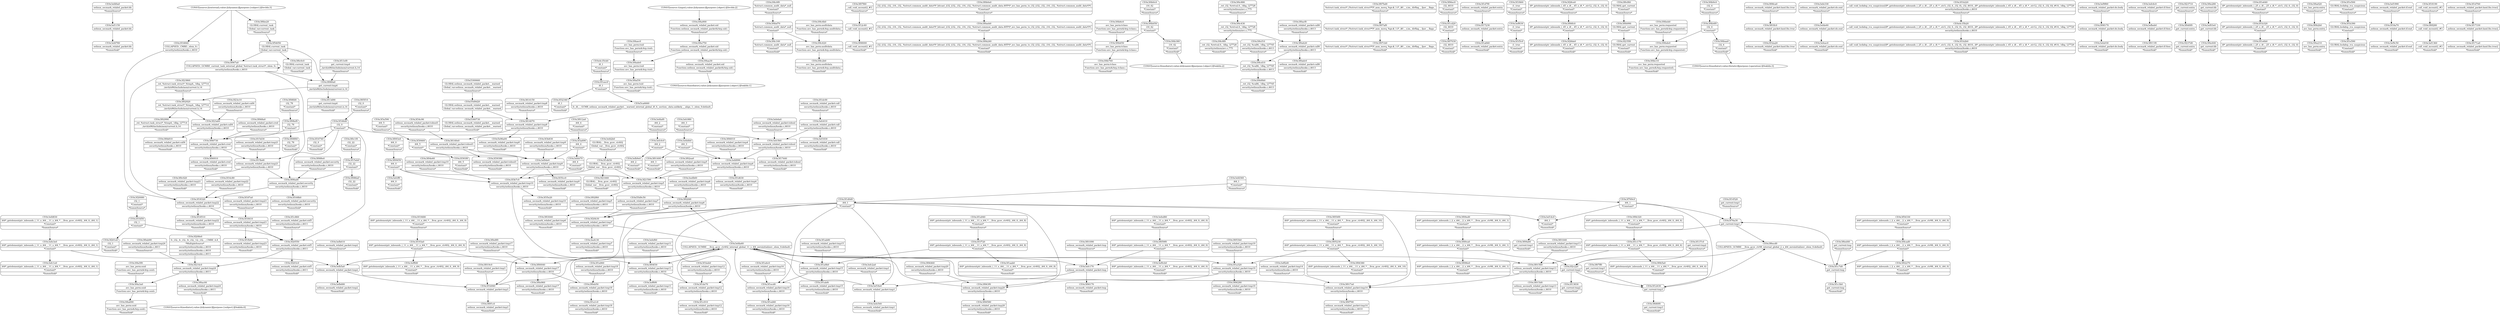 digraph {
	CE0x3efd0a0 [shape=record,shape=Mrecord,label="{CE0x3efd0a0|selinux_secmark_relabel_packet:bb|*SummSource*}"]
	CE0x3f20080 [shape=record,shape=Mrecord,label="{CE0x3f20080|i32_1|*Constant*|*SummSource*}"]
	CE0x3f4aec0 [shape=record,shape=Mrecord,label="{CE0x3f4aec0|avc_has_perm:tsid|Function::avc_has_perm&Arg::tsid::|*SummSource*}"]
	CE0x3f4c0f0 [shape=record,shape=Mrecord,label="{CE0x3f4c0f0|%struct.common_audit_data*_null|*Constant*|*SummSource*}"]
	CE0x3f059f0 [shape=record,shape=Mrecord,label="{CE0x3f059f0|i64*_getelementptr_inbounds_(_11_x_i64_,_11_x_i64_*___llvm_gcov_ctr402,_i64_0,_i64_0)|*Constant*}"]
	CE0x3f20550 [shape=record,shape=Mrecord,label="{CE0x3f20550|selinux_secmark_relabel_packet:sid5|security/selinux/hooks.c,4611}"]
	CE0x3f4a3a0 [shape=record,shape=Mrecord,label="{CE0x3f4a3a0|avc_has_perm:ssid|Function::avc_has_perm&Arg::ssid::}"]
	CE0x3f1a4c0 [shape=record,shape=Mrecord,label="{CE0x3f1a4c0|selinux_secmark_relabel_packet:tmp16|security/selinux/hooks.c,4610|*SummSource*}"]
	CE0x3f6ed40 [shape=record,shape=Mrecord,label="{CE0x3f6ed40|get_current:tmp|*SummSource*}"]
	CE0x3efd990 [shape=record,shape=Mrecord,label="{CE0x3efd990|selinux_secmark_relabel_packet:tmp4|security/selinux/hooks.c,4610}"]
	CE0x3efc1e0 [shape=record,shape=Mrecord,label="{CE0x3efc1e0|i64*_getelementptr_inbounds_(_11_x_i64_,_11_x_i64_*___llvm_gcov_ctr402,_i64_0,_i64_1)|*Constant*|*SummSink*}"]
	CE0x3ef1150 [shape=record,shape=Mrecord,label="{CE0x3ef1150|selinux_secmark_relabel_packet:bb}"]
	CE0x3f0f700 [shape=record,shape=Mrecord,label="{CE0x3f0f700|selinux_secmark_relabel_packet:tmp14|security/selinux/hooks.c,4610|*SummSink*}"]
	CE0x3f32340 [shape=record,shape=Mrecord,label="{CE0x3f32340|i8_1|*Constant*|*SummSink*}"]
	CE0x3f0f1c0 [shape=record,shape=Mrecord,label="{CE0x3f0f1c0|selinux_secmark_relabel_packet:tmp3|*SummSink*}"]
	"CONST[source:0(mediator),value:2(dynamic)][purpose:{object}][SnkIdx:1]"
	CE0x3f07f60 [shape=record,shape=Mrecord,label="{CE0x3f07f60|_call_void_mcount()_#3|*SummSource*}"]
	CE0x3f0b0e0 [shape=record,shape=Mrecord,label="{CE0x3f0b0e0|i32_(i32,_i32,_i16,_i32,_%struct.common_audit_data*)*_bitcast_(i32_(i32,_i32,_i16,_i32,_%struct.common_audit_data.495*)*_avc_has_perm_to_i32_(i32,_i32,_i16,_i32,_%struct.common_audit_data*)*)|*Constant*|*SummSource*}"]
	CE0x3f16840 [shape=record,shape=Mrecord,label="{CE0x3f16840|COLLAPSED:_CMRE:_elem_0::|security/selinux/hooks.c,4610}"]
	CE0x3efe3e0 [shape=record,shape=Mrecord,label="{CE0x3efe3e0|i64*_getelementptr_inbounds_(_11_x_i64_,_11_x_i64_*___llvm_gcov_ctr402,_i64_0,_i64_1)|*Constant*}"]
	CE0x3efdaf0 [shape=record,shape=Mrecord,label="{CE0x3efdaf0|i64_2|*Constant*|*SummSource*}"]
	CE0x3f4b0c0 [shape=record,shape=Mrecord,label="{CE0x3f4b0c0|i16_42|*Constant*|*SummSource*}"]
	CE0x3f4c160 [shape=record,shape=Mrecord,label="{CE0x3f4c160|%struct.common_audit_data*_null|*Constant*|*SummSink*}"]
	CE0x3f4c880 [shape=record,shape=Mrecord,label="{CE0x3f4c880|_ret_i32_%retval.0,_!dbg_!27728|security/selinux/avc.c,775|*SummSource*}"]
	CE0x3f07cb0 [shape=record,shape=Mrecord,label="{CE0x3f07cb0|%struct.task_struct*_(%struct.task_struct**)*_asm_movq_%gs:$_1:P_,$0_,_r,im,_dirflag_,_fpsr_,_flags_|*SummSink*}"]
	CE0x3f06170 [shape=record,shape=Mrecord,label="{CE0x3f06170|selinux_secmark_relabel_packet:tmp|*SummSink*}"]
	CE0x3f05230 [shape=record,shape=Mrecord,label="{CE0x3f05230|i64*_getelementptr_inbounds_(_11_x_i64_,_11_x_i64_*___llvm_gcov_ctr402,_i64_0,_i64_10)|*Constant*}"]
	CE0x3f4b650 [shape=record,shape=Mrecord,label="{CE0x3f4b650|avc_has_perm:tclass|Function::avc_has_perm&Arg::tclass::}"]
	CE0x3f3b830 [shape=record,shape=Mrecord,label="{CE0x3f3b830|selinux_secmark_relabel_packet:tmp9|security/selinux/hooks.c,4610|*SummSource*}"]
	CE0x3f07030 [shape=record,shape=Mrecord,label="{CE0x3f07030|i32_4610|*Constant*|*SummSink*}"]
	CE0x3f1a840 [shape=record,shape=Mrecord,label="{CE0x3f1a840|selinux_secmark_relabel_packet:entry|*SummSink*}"]
	CE0x3f1f5c0 [shape=record,shape=Mrecord,label="{CE0x3f1f5c0|i1_true|*Constant*|*SummSink*}"]
	CE0x3f0c1f0 [shape=record,shape=Mrecord,label="{CE0x3f0c1f0|i32_22|*Constant*|*SummSource*}"]
	CE0x3f18510 [shape=record,shape=Mrecord,label="{CE0x3f18510|selinux_secmark_relabel_packet:tmp22|security/selinux/hooks.c,4610|*SummSink*}"]
	CE0x3f1b940 [shape=record,shape=Mrecord,label="{CE0x3f1b940|selinux_secmark_relabel_packet:tmp3}"]
	CE0x3f06fc0 [shape=record,shape=Mrecord,label="{CE0x3f06fc0|i8*_getelementptr_inbounds_(_45_x_i8_,_45_x_i8_*_.str12,_i32_0,_i32_0)|*Constant*}"]
	CE0x3f0eb50 [shape=record,shape=Mrecord,label="{CE0x3f0eb50|selinux_secmark_relabel_packet:tmp18|security/selinux/hooks.c,4610}"]
	CE0x3f0b990 [shape=record,shape=Mrecord,label="{CE0x3f0b990|GLOBAL:get_current|*Constant*}"]
	CE0x3f4b9c0 [shape=record,shape=Mrecord,label="{CE0x3f4b9c0|i32_4|*Constant*|*SummSource*}"]
	CE0x3f4bc10 [shape=record,shape=Mrecord,label="{CE0x3f4bc10|avc_has_perm:requested|Function::avc_has_perm&Arg::requested::|*SummSink*}"]
	CE0x3f4c430 [shape=record,shape=Mrecord,label="{CE0x3f4c430|_ret_i32_%retval.0,_!dbg_!27728|security/selinux/avc.c,775}"]
	CE0x3f4cd10 [shape=record,shape=Mrecord,label="{CE0x3f4cd10|_ret_i32_%call6,_!dbg_!27745|security/selinux/hooks.c,4613}"]
	CE0x3f14520 [shape=record,shape=Mrecord,label="{CE0x3f14520|get_current:tmp1|*SummSource*}"]
	CE0x3f07af0 [shape=record,shape=Mrecord,label="{CE0x3f07af0|%struct.task_struct*_(%struct.task_struct**)*_asm_movq_%gs:$_1:P_,$0_,_r,im,_dirflag_,_fpsr_,_flags_}"]
	CE0x3f6c0c0 [shape=record,shape=Mrecord,label="{CE0x3f6c0c0|GLOBAL:current_task|Global_var:current_task|*SummSink*}"]
	CE0x3f03fc0 [shape=record,shape=Mrecord,label="{CE0x3f03fc0|selinux_secmark_relabel_packet:land.lhs.true}"]
	CE0x3f4ade0 [shape=record,shape=Mrecord,label="{CE0x3f4ade0|avc_has_perm:tsid|Function::avc_has_perm&Arg::tsid::}"]
	CE0x3f4cf10 [shape=record,shape=Mrecord,label="{CE0x3f4cf10|_ret_i32_%call6,_!dbg_!27745|security/selinux/hooks.c,4613|*SummSource*}"]
	CE0x3efc0c0 [shape=record,shape=Mrecord,label="{CE0x3efc0c0|i64_2|*Constant*}"]
	CE0x3f680f0 [shape=record,shape=Mrecord,label="{CE0x3f680f0|get_current:tmp3|*SummSink*}"]
	CE0x3f04f30 [shape=record,shape=Mrecord,label="{CE0x3f04f30|selinux_secmark_relabel_packet:tmp11|security/selinux/hooks.c,4610}"]
	CE0x3f76a30 [shape=record,shape=Mrecord,label="{CE0x3f76a30|get_current:tmp1}"]
	CE0x3efeac0 [shape=record,shape=Mrecord,label="{CE0x3efeac0|selinux_secmark_relabel_packet:do.end|*SummSink*}"]
	CE0x3f17230 [shape=record,shape=Mrecord,label="{CE0x3f17230|selinux_secmark_relabel_packet:entry}"]
	CE0x4c35b20 [shape=record,shape=Mrecord,label="{CE0x4c35b20|_call_void_lockdep_rcu_suspicious(i8*_getelementptr_inbounds_(_25_x_i8_,_25_x_i8_*_.str3,_i32_0,_i32_0),_i32_4610,_i8*_getelementptr_inbounds_(_45_x_i8_,_45_x_i8_*_.str12,_i32_0,_i32_0))_#10,_!dbg_!27729|security/selinux/hooks.c,4610}"]
	CE0x3f193a0 [shape=record,shape=Mrecord,label="{CE0x3f193a0|i64*_getelementptr_inbounds_(_11_x_i64_,_11_x_i64_*___llvm_gcov_ctr402,_i64_0,_i64_9)|*Constant*}"]
	CE0x3f4b380 [shape=record,shape=Mrecord,label="{CE0x3f4b380|i16_42|*Constant*|*SummSink*}"]
	CE0x3f54330 [shape=record,shape=Mrecord,label="{CE0x3f54330|i64*_getelementptr_inbounds_(_2_x_i64_,_2_x_i64_*___llvm_gcov_ctr98,_i64_0,_i64_0)|*Constant*|*SummSource*}"]
	CE0x3f1b2b0 [shape=record,shape=Mrecord,label="{CE0x3f1b2b0|_call_void_lockdep_rcu_suspicious(i8*_getelementptr_inbounds_(_25_x_i8_,_25_x_i8_*_.str3,_i32_0,_i32_0),_i32_4610,_i8*_getelementptr_inbounds_(_45_x_i8_,_45_x_i8_*_.str12,_i32_0,_i32_0))_#10,_!dbg_!27729|security/selinux/hooks.c,4610|*SummSink*}"]
	CE0x3efb9e0 [shape=record,shape=Mrecord,label="{CE0x3efb9e0|i64_2|*Constant*|*SummSink*}"]
	CE0x3f1de70 [shape=record,shape=Mrecord,label="{CE0x3f1de70|selinux_secmark_relabel_packet:tmp12|security/selinux/hooks.c,4610}"]
	CE0x3ef9f60 [shape=record,shape=Mrecord,label="{CE0x3ef9f60|selinux_secmark_relabel_packet:do.body|*SummSource*}"]
	CE0x3f02920 [shape=record,shape=Mrecord,label="{CE0x3f02920|_ret_%struct.task_struct*_%tmp4,_!dbg_!27714|./arch/x86/include/asm/current.h,14}"]
	CE0x5e96a00 [shape=record,shape=Mrecord,label="{CE0x5e96a00|selinux_secmark_relabel_packet:tmp8|security/selinux/hooks.c,4610|*SummSink*}"]
	CE0x3f08fd0 [shape=record,shape=Mrecord,label="{CE0x3f08fd0|i32_78|*Constant*|*SummSource*}"]
	CE0x4c35cb0 [shape=record,shape=Mrecord,label="{CE0x4c35cb0|i8_1|*Constant*|*SummSource*}"]
	CE0x3efb610 [shape=record,shape=Mrecord,label="{CE0x3efb610|selinux_secmark_relabel_packet:tmp2|*SummSource*}"]
	CE0x3efda40 [shape=record,shape=Mrecord,label="{CE0x3efda40|COLLAPSED:_GCMRE___llvm_gcov_ctr402_internal_global_11_x_i64_zeroinitializer:_elem_0:default:}"]
	CE0x3efeb70 [shape=record,shape=Mrecord,label="{CE0x3efeb70|i64_4|*Constant*|*SummSink*}"]
	CE0x3f13cf0 [shape=record,shape=Mrecord,label="{CE0x3f13cf0|get_current:tmp4|./arch/x86/include/asm/current.h,14|*SummSource*}"]
	CE0x3f08170 [shape=record,shape=Mrecord,label="{CE0x3f08170|selinux_secmark_relabel_packet:do.body}"]
	CE0x3f0e8f0 [shape=record,shape=Mrecord,label="{CE0x3f0e8f0|selinux_secmark_relabel_packet:tmp17|security/selinux/hooks.c,4610|*SummSource*}"]
	CE0x3f053b0 [shape=record,shape=Mrecord,label="{CE0x3f053b0|selinux_secmark_relabel_packet:tmp19|security/selinux/hooks.c,4610|*SummSource*}"]
	CE0x3f168b0 [shape=record,shape=Mrecord,label="{CE0x3f168b0|selinux_secmark_relabel_packet:security|security/selinux/hooks.c,4610|*SummSink*}"]
	CE0x3f15d30 [shape=record,shape=Mrecord,label="{CE0x3f15d30|selinux_secmark_relabel_packet:tmp21|security/selinux/hooks.c,4610|*SummSource*}"]
	CE0x3f054f0 [shape=record,shape=Mrecord,label="{CE0x3f054f0|i64*_getelementptr_inbounds_(_11_x_i64_,_11_x_i64_*___llvm_gcov_ctr402,_i64_0,_i64_10)|*Constant*|*SummSource*}"]
	CE0x3f0cf60 [shape=record,shape=Mrecord,label="{CE0x3f0cf60|GLOBAL:get_current|*Constant*|*SummSource*}"]
	CE0x3efc6c0 [shape=record,shape=Mrecord,label="{CE0x3efc6c0|selinux_secmark_relabel_packet:if.then|*SummSource*}"]
	CE0x3f00040 [shape=record,shape=Mrecord,label="{CE0x3f00040|selinux_secmark_relabel_packet:tmp17|security/selinux/hooks.c,4610}"]
	CE0x3efc980 [shape=record,shape=Mrecord,label="{CE0x3efc980|i64_3|*Constant*|*SummSource*}"]
	CE0x3efbeb0 [shape=record,shape=Mrecord,label="{CE0x3efbeb0|selinux_secmark_relabel_packet:if.then}"]
	CE0x3f4b050 [shape=record,shape=Mrecord,label="{CE0x3f4b050|i16_42|*Constant*}"]
	CE0x3f0d0f0 [shape=record,shape=Mrecord,label="{CE0x3f0d0f0|get_current:entry}"]
	CE0x3efe330 [shape=record,shape=Mrecord,label="{CE0x3efe330|selinux_secmark_relabel_packet:do.end|*SummSource*}"]
	CE0x3f137c0 [shape=record,shape=Mrecord,label="{CE0x3f137c0|get_current:tmp2|*SummSource*}"]
	CE0x3f34c90 [shape=record,shape=Mrecord,label="{CE0x3f34c90|selinux_secmark_relabel_packet:tobool1|security/selinux/hooks.c,4610|*SummSource*}"]
	CE0x3f1f460 [shape=record,shape=Mrecord,label="{CE0x3f1f460|i1_true|*Constant*|*SummSource*}"]
	CE0x3f02fd0 [shape=record,shape=Mrecord,label="{CE0x3f02fd0|selinux_secmark_relabel_packet:tmp6|security/selinux/hooks.c,4610}"]
	CE0x3f0acf0 [shape=record,shape=Mrecord,label="{CE0x3f0acf0|selinux_secmark_relabel_packet:call6|security/selinux/hooks.c,4613|*SummSource*}"]
	CE0x3efffd0 [shape=record,shape=Mrecord,label="{CE0x3efffd0|i64*_getelementptr_inbounds_(_11_x_i64_,_11_x_i64_*___llvm_gcov_ctr402,_i64_0,_i64_9)|*Constant*|*SummSink*}"]
	CE0x3f1eec0 [shape=record,shape=Mrecord,label="{CE0x3f1eec0|i8_1|*Constant*}"]
	CE0x3f201e0 [shape=record,shape=Mrecord,label="{CE0x3f201e0|i32_1|*Constant*|*SummSink*}"]
	CE0x3f4beb0 [shape=record,shape=Mrecord,label="{CE0x3f4beb0|avc_has_perm:requested|Function::avc_has_perm&Arg::requested::|*SummSource*}"]
	CE0x3f39460 [shape=record,shape=Mrecord,label="{CE0x3f39460|i64_5|*Constant*}"]
	CE0x3efd2b0 [shape=record,shape=Mrecord,label="{CE0x3efd2b0|GLOBAL:__llvm_gcov_ctr402|Global_var:__llvm_gcov_ctr402|*SummSource*}"]
	CE0x3f35e20 [shape=record,shape=Mrecord,label="{CE0x3f35e20|selinux_secmark_relabel_packet:tmp10|security/selinux/hooks.c,4610|*SummSink*}"]
	CE0x3f015d0 [shape=record,shape=Mrecord,label="{CE0x3f015d0|selinux_secmark_relabel_packet:tmp13|security/selinux/hooks.c,4610|*SummSink*}"]
	CE0x3f49ca0 [shape=record,shape=Mrecord,label="{CE0x3f49ca0|i64*_getelementptr_inbounds_(_2_x_i64_,_2_x_i64_*___llvm_gcov_ctr98,_i64_0,_i64_1)|*Constant*}"]
	CE0x3efe540 [shape=record,shape=Mrecord,label="{CE0x3efe540|selinux_secmark_relabel_packet:tmp1|*SummSink*}"]
	CE0x3f06ec0 [shape=record,shape=Mrecord,label="{CE0x3f06ec0|i32_4610|*Constant*|*SummSource*}"]
	CE0x3f166d0 [shape=record,shape=Mrecord,label="{CE0x3f166d0|i32_0|*Constant*}"]
	CE0x3f1a1c0 [shape=record,shape=Mrecord,label="{CE0x3f1a1c0|selinux_secmark_relabel_packet:tmp18|security/selinux/hooks.c,4610|*SummSink*}"]
	CE0x3ef03e0 [shape=record,shape=Mrecord,label="{CE0x3ef03e0|get_current:bb}"]
	CE0x3f4a900 [shape=record,shape=Mrecord,label="{CE0x3f4a900|selinux_secmark_relabel_packet:sid|Function::selinux_secmark_relabel_packet&Arg::sid::|*SummSource*}"]
	CE0x3f01640 [shape=record,shape=Mrecord,label="{CE0x3f01640|selinux_secmark_relabel_packet:tmp13|security/selinux/hooks.c,4610|*SummSource*}"]
	CE0x3f39380 [shape=record,shape=Mrecord,label="{CE0x3f39380|selinux_secmark_relabel_packet:tobool1|security/selinux/hooks.c,4610|*SummSink*}"]
	CE0x3eff2d0 [shape=record,shape=Mrecord,label="{CE0x3eff2d0|selinux_secmark_relabel_packet:tmp14|security/selinux/hooks.c,4610|*SummSource*}"]
	CE0x3f1a060 [shape=record,shape=Mrecord,label="{CE0x3f1a060|selinux_secmark_relabel_packet:tmp18|security/selinux/hooks.c,4610|*SummSource*}"]
	CE0x3f0b810 [shape=record,shape=Mrecord,label="{CE0x3f0b810|selinux_secmark_relabel_packet:call4|security/selinux/hooks.c,4610|*SummSink*}"]
	CE0x3f28de0 [shape=record,shape=Mrecord,label="{CE0x3f28de0|i8*_getelementptr_inbounds_(_45_x_i8_,_45_x_i8_*_.str12,_i32_0,_i32_0)|*Constant*|*SummSink*}"]
	CE0x3f019c0 [shape=record,shape=Mrecord,label="{CE0x3f019c0|selinux_secmark_relabel_packet:tmp3|*SummSource*}"]
	CE0x3f1d630 [shape=record,shape=Mrecord,label="{CE0x3f1d630|selinux_secmark_relabel_packet:tmp4|security/selinux/hooks.c,4610|*SummSink*}"]
	CE0x3f1e640 [shape=record,shape=Mrecord,label="{CE0x3f1e640|i8*_getelementptr_inbounds_(_25_x_i8_,_25_x_i8_*_.str3,_i32_0,_i32_0)|*Constant*|*SummSource*}"]
	CE0x3f4c8f0 [shape=record,shape=Mrecord,label="{CE0x3f4c8f0|_ret_i32_%retval.0,_!dbg_!27728|security/selinux/avc.c,775|*SummSink*}"]
	CE0x3f2c220 [shape=record,shape=Mrecord,label="{CE0x3f2c220|get_current:tmp2}"]
	CE0x3f1c010 [shape=record,shape=Mrecord,label="{CE0x3f1c010|selinux_secmark_relabel_packet:tmp12|security/selinux/hooks.c,4610|*SummSink*}"]
	CE0x3f4a210 [shape=record,shape=Mrecord,label="{CE0x3f4a210|avc_has_perm:entry|*SummSink*}"]
	"CONST[source:2(external),value:2(dynamic)][purpose:{subject}][SrcIdx:3]"
	CE0x38140e0 [shape=record,shape=Mrecord,label="{CE0x38140e0|selinux_secmark_relabel_packet:tobool1|security/selinux/hooks.c,4610}"]
	CE0x3f1a940 [shape=record,shape=Mrecord,label="{CE0x3f1a940|i64*_getelementptr_inbounds_(_11_x_i64_,_11_x_i64_*___llvm_gcov_ctr402,_i64_0,_i64_8)|*Constant*|*SummSource*}"]
	CE0x3f1cd20 [shape=record,shape=Mrecord,label="{CE0x3f1cd20|i32_4610|*Constant*}"]
	CE0x3f1a320 [shape=record,shape=Mrecord,label="{CE0x3f1a320|selinux_secmark_relabel_packet:tmp19|security/selinux/hooks.c,4610}"]
	CE0x3f06910 [shape=record,shape=Mrecord,label="{CE0x3f06910|selinux_secmark_relabel_packet:cred|security/selinux/hooks.c,4610|*SummSink*}"]
	CE0x3f01090 [shape=record,shape=Mrecord,label="{CE0x3f01090|selinux_secmark_relabel_packet:tmp|*SummSource*}"]
	CE0x3f1e590 [shape=record,shape=Mrecord,label="{CE0x3f1e590|GLOBAL:lockdep_rcu_suspicious|*Constant*|*SummSink*}"]
	CE0x3f18410 [shape=record,shape=Mrecord,label="{CE0x3f18410|selinux_secmark_relabel_packet:tmp23|security/selinux/hooks.c,4610}"]
	CE0x3f4bd70 [shape=record,shape=Mrecord,label="{CE0x3f4bd70|%struct.common_audit_data*_null|*Constant*}"]
	CE0x3f13830 [shape=record,shape=Mrecord,label="{CE0x3f13830|get_current:tmp2|*SummSink*}"]
	CE0x3f04e60 [shape=record,shape=Mrecord,label="{CE0x3f04e60|selinux_secmark_relabel_packet:tmp10|security/selinux/hooks.c,4610|*SummSource*}"]
	CE0x3f0b240 [shape=record,shape=Mrecord,label="{CE0x3f0b240|i32_(i32,_i32,_i16,_i32,_%struct.common_audit_data*)*_bitcast_(i32_(i32,_i32,_i16,_i32,_%struct.common_audit_data.495*)*_avc_has_perm_to_i32_(i32,_i32,_i16,_i32,_%struct.common_audit_data*)*)|*Constant*|*SummSink*}"]
	CE0x3f18a70 [shape=record,shape=Mrecord,label="{CE0x3f18a70|selinux_secmark_relabel_packet:if.end}"]
	CE0x3eefc30 [shape=record,shape=Mrecord,label="{CE0x3eefc30|selinux_secmark_relabel_packet:tmp7|security/selinux/hooks.c,4610|*SummSink*}"]
	CE0x3f1b220 [shape=record,shape=Mrecord,label="{CE0x3f1b220|_call_void_lockdep_rcu_suspicious(i8*_getelementptr_inbounds_(_25_x_i8_,_25_x_i8_*_.str3,_i32_0,_i32_0),_i32_4610,_i8*_getelementptr_inbounds_(_45_x_i8_,_45_x_i8_*_.str12,_i32_0,_i32_0))_#10,_!dbg_!27729|security/selinux/hooks.c,4610|*SummSource*}"]
	CE0x3f23e10 [shape=record,shape=Mrecord,label="{CE0x3f23e10|selinux_secmark_relabel_packet:call4|security/selinux/hooks.c,4610|*SummSource*}"]
	CE0x3efa030 [shape=record,shape=Mrecord,label="{CE0x3efa030|selinux_secmark_relabel_packet:do.body|*SummSink*}"]
	CE0x3f0b2b0 [shape=record,shape=Mrecord,label="{CE0x3f0b2b0|avc_has_perm:entry}"]
	CE0x3f12430 [shape=record,shape=Mrecord,label="{CE0x3f12430|get_current:tmp3}"]
	CE0x3f4cad0 [shape=record,shape=Mrecord,label="{CE0x3f4cad0|i64*_getelementptr_inbounds_(_2_x_i64_,_2_x_i64_*___llvm_gcov_ctr98,_i64_0,_i64_0)|*Constant*}"]
	CE0x3f13d90 [shape=record,shape=Mrecord,label="{CE0x3f13d90|get_current:tmp4|./arch/x86/include/asm/current.h,14|*SummSink*}"]
	CE0x3ef1830 [shape=record,shape=Mrecord,label="{CE0x3ef1830|selinux_secmark_relabel_packet:call|security/selinux/hooks.c,4610|*SummSink*}"]
	CE0x3f03040 [shape=record,shape=Mrecord,label="{CE0x3f03040|selinux_secmark_relabel_packet:tmp6|security/selinux/hooks.c,4610|*SummSink*}"]
	CE0x3f0f280 [shape=record,shape=Mrecord,label="{CE0x3f0f280|_call_void_mcount()_#3}"]
	CE0x3f02ea0 [shape=record,shape=Mrecord,label="{CE0x3f02ea0|selinux_secmark_relabel_packet:tmp5|security/selinux/hooks.c,4610|*SummSource*}"]
	CE0x3f4a750 [shape=record,shape=Mrecord,label="{CE0x3f4a750|selinux_secmark_relabel_packet:sid|Function::selinux_secmark_relabel_packet&Arg::sid::}"]
	CE0x3f23860 [shape=record,shape=Mrecord,label="{CE0x3f23860|_ret_%struct.task_struct*_%tmp4,_!dbg_!27714|./arch/x86/include/asm/current.h,14|*SummSource*}"]
	CE0x5ca6660 [shape=record,shape=Mrecord,label="{CE0x5ca6660|0:_i8,_:_GCMR_selinux_secmark_relabel_packet.__warned_internal_global_i8_0,_section_.data.unlikely_,_align_1:_elem_0:default:}"]
	CE0x3f35cc0 [shape=record,shape=Mrecord,label="{CE0x3f35cc0|selinux_secmark_relabel_packet:tmp9|security/selinux/hooks.c,4610|*SummSink*}"]
	CE0x3f0e960 [shape=record,shape=Mrecord,label="{CE0x3f0e960|selinux_secmark_relabel_packet:tmp17|security/selinux/hooks.c,4610|*SummSink*}"]
	CE0x3f4c620 [shape=record,shape=Mrecord,label="{CE0x3f4c620|avc_has_perm:auditdata|Function::avc_has_perm&Arg::auditdata::}"]
	CE0x3f06380 [shape=record,shape=Mrecord,label="{CE0x3f06380|i64*_getelementptr_inbounds_(_11_x_i64_,_11_x_i64_*___llvm_gcov_ctr402,_i64_0,_i64_10)|*Constant*|*SummSink*}"]
	CE0x3f1aab0 [shape=record,shape=Mrecord,label="{CE0x3f1aab0|i64*_getelementptr_inbounds_(_11_x_i64_,_11_x_i64_*___llvm_gcov_ctr402,_i64_0,_i64_8)|*Constant*|*SummSink*}"]
	CE0x3f09ed0 [shape=record,shape=Mrecord,label="{CE0x3f09ed0|i64*_getelementptr_inbounds_(_2_x_i64_,_2_x_i64_*___llvm_gcov_ctr98,_i64_0,_i64_1)|*Constant*|*SummSource*}"]
	CE0x3f02f60 [shape=record,shape=Mrecord,label="{CE0x3f02f60|selinux_secmark_relabel_packet:tmp5|security/selinux/hooks.c,4610|*SummSink*}"]
	CE0x3f4b6c0 [shape=record,shape=Mrecord,label="{CE0x3f4b6c0|avc_has_perm:tclass|Function::avc_has_perm&Arg::tclass::|*SummSource*}"]
	CE0x3f4bde0 [shape=record,shape=Mrecord,label="{CE0x3f4bde0|avc_has_perm:requested|Function::avc_has_perm&Arg::requested::}"]
	CE0x3f06730 [shape=record,shape=Mrecord,label="{CE0x3f06730|selinux_secmark_relabel_packet:cred|security/selinux/hooks.c,4610}"]
	CE0x3f0ab90 [shape=record,shape=Mrecord,label="{CE0x3f0ab90|selinux_secmark_relabel_packet:tmp24|security/selinux/hooks.c,4611|*SummSource*}"]
	CE0x3f1ab80 [shape=record,shape=Mrecord,label="{CE0x3f1ab80|selinux_secmark_relabel_packet:tmp15|security/selinux/hooks.c,4610|*SummSource*}"]
	CE0x3f1a9b0 [shape=record,shape=Mrecord,label="{CE0x3f1a9b0|selinux_secmark_relabel_packet:tmp15|security/selinux/hooks.c,4610}"]
	CE0x3f1fb90 [shape=record,shape=Mrecord,label="{CE0x3f1fb90|selinux_secmark_relabel_packet:tmp23|security/selinux/hooks.c,4610|*SummSink*}"]
	CE0x3f12c40 [shape=record,shape=Mrecord,label="{CE0x3f12c40|_call_void_mcount()_#3}"]
	CE0x5300730 [shape=record,shape=Mrecord,label="{CE0x5300730|GLOBAL:selinux_secmark_relabel_packet.__warned|Global_var:selinux_secmark_relabel_packet.__warned|*SummSink*}"]
	CE0x3f0adc0 [shape=record,shape=Mrecord,label="{CE0x3f0adc0|selinux_secmark_relabel_packet:call6|security/selinux/hooks.c,4613|*SummSink*}"]
	CE0x3f4b760 [shape=record,shape=Mrecord,label="{CE0x3f4b760|avc_has_perm:tclass|Function::avc_has_perm&Arg::tclass::|*SummSink*}"]
	CE0x3ef1360 [shape=record,shape=Mrecord,label="{CE0x3ef1360|_call_void_mcount()_#3|*SummSink*}"]
	CE0x3f4e440 [shape=record,shape=Mrecord,label="{CE0x3f4e440|get_current:bb|*SummSink*}"]
	CE0x3f1ed40 [shape=record,shape=Mrecord,label="{CE0x3f1ed40|selinux_secmark_relabel_packet:tmp16|security/selinux/hooks.c,4610|*SummSink*}"]
	CE0x3f08000 [shape=record,shape=Mrecord,label="{CE0x3f08000|_call_void_mcount()_#3|*SummSink*}"]
	CE0x3f6ecd0 [shape=record,shape=Mrecord,label="{CE0x3f6ecd0|COLLAPSED:_GCMRE___llvm_gcov_ctr98_internal_global_2_x_i64_zeroinitializer:_elem_0:default:}"]
	CE0x3f09a60 [shape=record,shape=Mrecord,label="{CE0x3f09a60|get_current:tmp1|*SummSink*}"]
	CE0x3efddb0 [shape=record,shape=Mrecord,label="{CE0x3efddb0|i64_3|*Constant*}"]
	CE0x3f203c0 [shape=record,shape=Mrecord,label="{CE0x3f203c0|selinux_secmark_relabel_packet:sid5|security/selinux/hooks.c,4611|*SummSink*}"]
	CE0x3f012a0 [shape=record,shape=Mrecord,label="{CE0x3f012a0|i64_4|*Constant*|*SummSource*}"]
	CE0x3f4b4f0 [shape=record,shape=Mrecord,label="{CE0x3f4b4f0|i32_4|*Constant*}"]
	CE0x3efd780 [shape=record,shape=Mrecord,label="{CE0x3efd780|selinux_secmark_relabel_packet:bb|*SummSink*}"]
	CE0x3f67ff0 [shape=record,shape=Mrecord,label="{CE0x3f67ff0|get_current:tmp3|*SummSource*}"]
	CE0x3814150 [shape=record,shape=Mrecord,label="{CE0x3814150|selinux_secmark_relabel_packet:tmp8|security/selinux/hooks.c,4610|*SummSource*}"]
	CE0x3f1f720 [shape=record,shape=Mrecord,label="{CE0x3f1f720|i64*_getelementptr_inbounds_(_11_x_i64_,_11_x_i64_*___llvm_gcov_ctr402,_i64_0,_i64_8)|*Constant*}"]
	CE0x55d9c50 [shape=record,shape=Mrecord,label="{CE0x55d9c50|selinux_secmark_relabel_packet:tmp7|security/selinux/hooks.c,4610|*SummSource*}"]
	CE0x3f086a0 [shape=record,shape=Mrecord,label="{CE0x3f086a0|i32_22|*Constant*|*SummSink*}"]
	CE0x3f067a0 [shape=record,shape=Mrecord,label="{CE0x3f067a0|COLLAPSED:_GCMRE_current_task_external_global_%struct.task_struct*:_elem_0::|security/selinux/hooks.c,4610}"]
	CE0x3eefb60 [shape=record,shape=Mrecord,label="{CE0x3eefb60|selinux_secmark_relabel_packet:tmp6|security/selinux/hooks.c,4610|*SummSource*}"]
	CE0x3f1ecd0 [shape=record,shape=Mrecord,label="{CE0x3f1ecd0|selinux_secmark_relabel_packet:tmp16|security/selinux/hooks.c,4610}"]
	CE0x3efcff0 [shape=record,shape=Mrecord,label="{CE0x3efcff0|i64_0|*Constant*|*SummSink*}"]
	CE0x3f4d0b0 [shape=record,shape=Mrecord,label="{CE0x3f4d0b0|_ret_i32_%call6,_!dbg_!27745|security/selinux/hooks.c,4613|*SummSink*}"]
	"CONST[source:0(mediator),value:0(static)][purpose:{operation}][SnkIdx:3]"
	CE0x3ef18e0 [shape=record,shape=Mrecord,label="{CE0x3ef18e0|selinux_secmark_relabel_packet:tmp1}"]
	CE0x3f06010 [shape=record,shape=Mrecord,label="{CE0x3f06010|selinux_secmark_relabel_packet:tmp4|security/selinux/hooks.c,4610|*SummSource*}"]
	CE0x3f1b390 [shape=record,shape=Mrecord,label="{CE0x3f1b390|GLOBAL:lockdep_rcu_suspicious|*Constant*}"]
	CE0x3efde60 [shape=record,shape=Mrecord,label="{CE0x3efde60|selinux_secmark_relabel_packet:do.end}"]
	CE0x3f235f0 [shape=record,shape=Mrecord,label="{CE0x3f235f0|GLOBAL:get_current|*Constant*|*SummSink*}"]
	CE0x3f08ef0 [shape=record,shape=Mrecord,label="{CE0x3f08ef0|i32_78|*Constant*}"]
	CE0x3f28ce0 [shape=record,shape=Mrecord,label="{CE0x3f28ce0|i8*_getelementptr_inbounds_(_45_x_i8_,_45_x_i8_*_.str12,_i32_0,_i32_0)|*Constant*|*SummSource*}"]
	CE0x3f0ab20 [shape=record,shape=Mrecord,label="{CE0x3f0ab20|selinux_secmark_relabel_packet:call6|security/selinux/hooks.c,4613}"]
	CE0x3f3a590 [shape=record,shape=Mrecord,label="{CE0x3f3a590|i64_5|*Constant*|*SummSource*}"]
	CE0x3f1db50 [shape=record,shape=Mrecord,label="{CE0x3f1db50|GLOBAL:__llvm_gcov_ctr402|Global_var:__llvm_gcov_ctr402}"]
	CE0x3f1fd50 [shape=record,shape=Mrecord,label="{CE0x3f1fd50|i32_1|*Constant*}"]
	CE0x3f07bd0 [shape=record,shape=Mrecord,label="{CE0x3f07bd0|%struct.task_struct*_(%struct.task_struct**)*_asm_movq_%gs:$_1:P_,$0_,_r,im,_dirflag_,_fpsr_,_flags_|*SummSource*}"]
	CE0x3f068a0 [shape=record,shape=Mrecord,label="{CE0x3f068a0|selinux_secmark_relabel_packet:cred|security/selinux/hooks.c,4610|*SummSource*}"]
	CE0x5300660 [shape=record,shape=Mrecord,label="{CE0x5300660|GLOBAL:selinux_secmark_relabel_packet.__warned|Global_var:selinux_secmark_relabel_packet.__warned|*SummSource*}"]
	CE0x3f4aa30 [shape=record,shape=Mrecord,label="{CE0x3f4aa30|selinux_secmark_relabel_packet:sid|Function::selinux_secmark_relabel_packet&Arg::sid::|*SummSink*}"]
	CE0x3f1abf0 [shape=record,shape=Mrecord,label="{CE0x3f1abf0|selinux_secmark_relabel_packet:tmp15|security/selinux/hooks.c,4610|*SummSink*}"]
	CE0x3f088e0 [shape=record,shape=Mrecord,label="{CE0x3f088e0|selinux_secmark_relabel_packet:security|security/selinux/hooks.c,4610|*SummSource*}"]
	"CONST[source:0(mediator),value:2(dynamic)][purpose:{object}][SnkIdx:2]"
	CE0x3f06280 [shape=record,shape=Mrecord,label="{CE0x3f06280|selinux_secmark_relabel_packet:tmp19|security/selinux/hooks.c,4610|*SummSink*}"]
	CE0x3f06580 [shape=record,shape=Mrecord,label="{CE0x3f06580|selinux_secmark_relabel_packet:tmp20|security/selinux/hooks.c,4610|*SummSink*}"]
	CE0x3f1d760 [shape=record,shape=Mrecord,label="{CE0x3f1d760|selinux_secmark_relabel_packet:land.lhs.true2|*SummSource*}"]
	CE0x3f214c0 [shape=record,shape=Mrecord,label="{CE0x3f214c0|selinux_secmark_relabel_packet:tmp24|security/selinux/hooks.c,4611}"]
	CE0x3f1d7f0 [shape=record,shape=Mrecord,label="{CE0x3f1d7f0|selinux_secmark_relabel_packet:entry|*SummSource*}"]
	CE0x3f4baa0 [shape=record,shape=Mrecord,label="{CE0x3f4baa0|i32_4|*Constant*|*SummSink*}"]
	CE0x3eff430 [shape=record,shape=Mrecord,label="{CE0x3eff430|i1_true|*Constant*}"]
	CE0x3ef9c50 [shape=record,shape=Mrecord,label="{CE0x3ef9c50|selinux_secmark_relabel_packet:if.end|*SummSink*}"]
	CE0x3f080a0 [shape=record,shape=Mrecord,label="{CE0x3f080a0|get_current:tmp4|./arch/x86/include/asm/current.h,14}"]
	CE0x3f21660 [shape=record,shape=Mrecord,label="{CE0x3f21660|GLOBAL:__llvm_gcov_ctr402|Global_var:__llvm_gcov_ctr402|*SummSink*}"]
	CE0x3f1c7d0 [shape=record,shape=Mrecord,label="{CE0x3f1c7d0|get_current:tmp}"]
	CE0x3efc170 [shape=record,shape=Mrecord,label="{CE0x3efc170|selinux_secmark_relabel_packet:tmp}"]
	CE0x3f06460 [shape=record,shape=Mrecord,label="{CE0x3f06460|selinux_secmark_relabel_packet:tmp20|security/selinux/hooks.c,4610|*SummSource*}"]
	CE0x3efed80 [shape=record,shape=Mrecord,label="{CE0x3efed80|i64*_getelementptr_inbounds_(_11_x_i64_,_11_x_i64_*___llvm_gcov_ctr402,_i64_0,_i64_0)|*Constant*|*SummSource*}"]
	CE0x3f23710 [shape=record,shape=Mrecord,label="{CE0x3f23710|get_current:entry|*SummSource*}"]
	CE0x3f096e0 [shape=record,shape=Mrecord,label="{CE0x3f096e0|i64*_getelementptr_inbounds_(_2_x_i64_,_2_x_i64_*___llvm_gcov_ctr98,_i64_0,_i64_1)|*Constant*|*SummSink*}"]
	CE0x3f17330 [shape=record,shape=Mrecord,label="{CE0x3f17330|selinux_secmark_relabel_packet:land.lhs.true2}"]
	CE0x3f08ad0 [shape=record,shape=Mrecord,label="{CE0x3f08ad0|selinux_secmark_relabel_packet:security|security/selinux/hooks.c,4610}"]
	CE0x3f18320 [shape=record,shape=Mrecord,label="{CE0x3f18320|selinux_secmark_relabel_packet:tmp22|security/selinux/hooks.c,4610}"]
	CE0x3ef1990 [shape=record,shape=Mrecord,label="{CE0x3ef1990|selinux_secmark_relabel_packet:if.end|*SummSource*}"]
	CE0x3f18190 [shape=record,shape=Mrecord,label="{CE0x3f18190|_call_void_mcount()_#3|*SummSource*}"]
	CE0x3f05f10 [shape=record,shape=Mrecord,label="{CE0x3f05f10|i32_0|*Constant*|*SummSource*}"]
	CE0x3efb5a0 [shape=record,shape=Mrecord,label="{CE0x3efb5a0|selinux_secmark_relabel_packet:tmp2}"]
	CE0x3f16740 [shape=record,shape=Mrecord,label="{CE0x3f16740|i32_0|*Constant*|*SummSink*}"]
	CE0x3f1c170 [shape=record,shape=Mrecord,label="{CE0x3f1c170|i64*_getelementptr_inbounds_(_11_x_i64_,_11_x_i64_*___llvm_gcov_ctr402,_i64_0,_i64_6)|*Constant*}"]
	CE0x3ef14c0 [shape=record,shape=Mrecord,label="{CE0x3ef14c0|i64_1|*Constant*|*SummSink*}"]
	CE0x3f0b5a0 [shape=record,shape=Mrecord,label="{CE0x3f0b5a0|i64*_getelementptr_inbounds_(_11_x_i64_,_11_x_i64_*___llvm_gcov_ctr402,_i64_0,_i64_6)|*Constant*|*SummSink*}"]
	CE0x3f23a60 [shape=record,shape=Mrecord,label="{CE0x3f23a60|selinux_secmark_relabel_packet:call4|security/selinux/hooks.c,4610}"]
	CE0x3f01400 [shape=record,shape=Mrecord,label="{CE0x3f01400|i64_3|*Constant*|*SummSink*}"]
	CE0x3f093e0 [shape=record,shape=Mrecord,label="{CE0x3f093e0|i64_0|*Constant*|*SummSource*}"]
	CE0x3f208e0 [shape=record,shape=Mrecord,label="{CE0x3f208e0|0:_i32,_4:_i32,_8:_i32,_12:_i32,_:_CMRE_4,8_|*MultipleSource*|security/selinux/hooks.c,4610|security/selinux/hooks.c,4610|security/selinux/hooks.c,4611}"]
	CE0x3f17440 [shape=record,shape=Mrecord,label="{CE0x3f17440|selinux_secmark_relabel_packet:tobool|security/selinux/hooks.c,4610|*SummSink*}"]
	CE0x3ef0cb0 [shape=record,shape=Mrecord,label="{CE0x3ef0cb0|i64*_getelementptr_inbounds_(_11_x_i64_,_11_x_i64_*___llvm_gcov_ctr402,_i64_0,_i64_0)|*Constant*|*SummSink*}"]
	CE0x3f4c6b0 [shape=record,shape=Mrecord,label="{CE0x3f4c6b0|avc_has_perm:auditdata|Function::avc_has_perm&Arg::auditdata::|*SummSource*}"]
	CE0x3f02270 [shape=record,shape=Mrecord,label="{CE0x3f02270|i64*_getelementptr_inbounds_(_2_x_i64_,_2_x_i64_*___llvm_gcov_ctr98,_i64_0,_i64_0)|*Constant*|*SummSink*}"]
	CE0x3efc560 [shape=record,shape=Mrecord,label="{CE0x3efc560|selinux_secmark_relabel_packet:tobool|security/selinux/hooks.c,4610}"]
	CE0x3efc2a0 [shape=record,shape=Mrecord,label="{CE0x3efc2a0|selinux_secmark_relabel_packet:tmp1|*SummSource*}"]
	CE0x3f3b7c0 [shape=record,shape=Mrecord,label="{CE0x3f3b7c0|selinux_secmark_relabel_packet:tmp10|security/selinux/hooks.c,4610}"]
	CE0x3f09450 [shape=record,shape=Mrecord,label="{CE0x3f09450|i64_0|*Constant*}"]
	CE0x3f15eb0 [shape=record,shape=Mrecord,label="{CE0x3f15eb0|i32_22|*Constant*}"]
	CE0x3f6be20 [shape=record,shape=Mrecord,label="{CE0x3f6be20|GLOBAL:current_task|Global_var:current_task|*SummSource*}"]
	CE0x3eff0f0 [shape=record,shape=Mrecord,label="{CE0x3eff0f0|selinux_secmark_relabel_packet:tmp11|security/selinux/hooks.c,4610|*SummSink*}"]
	CE0x3f0c020 [shape=record,shape=Mrecord,label="{CE0x3f0c020|selinux_secmark_relabel_packet:tmp21|security/selinux/hooks.c,4610|*SummSink*}"]
	CE0x3f4c2b0 [shape=record,shape=Mrecord,label="{CE0x3f4c2b0|avc_has_perm:auditdata|Function::avc_has_perm&Arg::auditdata::|*SummSink*}"]
	CE0x3f08ca0 [shape=record,shape=Mrecord,label="{CE0x3f08ca0|selinux_secmark_relabel_packet:land.lhs.true|*SummSource*}"]
	CE0x3f171a0 [shape=record,shape=Mrecord,label="{CE0x3f171a0|selinux_secmark_relabel_packet:land.lhs.true2|*SummSink*}"]
	CE0x3f3a690 [shape=record,shape=Mrecord,label="{CE0x3f3a690|i64_4|*Constant*}"]
	CE0x3f0b320 [shape=record,shape=Mrecord,label="{CE0x3f0b320|i64*_getelementptr_inbounds_(_11_x_i64_,_11_x_i64_*___llvm_gcov_ctr402,_i64_0,_i64_6)|*Constant*|*SummSource*}"]
	CE0x3f1beb0 [shape=record,shape=Mrecord,label="{CE0x3f1beb0|selinux_secmark_relabel_packet:tmp12|security/selinux/hooks.c,4610|*SummSource*}"]
	CE0x3f02990 [shape=record,shape=Mrecord,label="{CE0x3f02990|_ret_%struct.task_struct*_%tmp4,_!dbg_!27714|./arch/x86/include/asm/current.h,14|*SummSink*}"]
	CE0x3f08f60 [shape=record,shape=Mrecord,label="{CE0x3f08f60|i32_78|*Constant*|*SummSink*}"]
	CE0x3f769c0 [shape=record,shape=Mrecord,label="{CE0x3f769c0|i64_1|*Constant*}"]
	CE0x3f187a0 [shape=record,shape=Mrecord,label="{CE0x3f187a0|selinux_secmark_relabel_packet:tmp23|security/selinux/hooks.c,4610|*SummSource*}"]
	CE0x3f017a0 [shape=record,shape=Mrecord,label="{CE0x3f017a0|selinux_secmark_relabel_packet:tmp14|security/selinux/hooks.c,4610}"]
	CE0x3f1dc00 [shape=record,shape=Mrecord,label="{CE0x3f1dc00|selinux_secmark_relabel_packet:call|security/selinux/hooks.c,4610|*SummSource*}"]
	CE0x3f19480 [shape=record,shape=Mrecord,label="{CE0x3f19480|i64*_getelementptr_inbounds_(_11_x_i64_,_11_x_i64_*___llvm_gcov_ctr402,_i64_0,_i64_9)|*Constant*|*SummSource*}"]
	CE0x3f237d0 [shape=record,shape=Mrecord,label="{CE0x3f237d0|get_current:entry|*SummSink*}"]
	CE0x3f01560 [shape=record,shape=Mrecord,label="{CE0x3f01560|selinux_secmark_relabel_packet:tmp13|security/selinux/hooks.c,4610}"]
	CE0x3efd360 [shape=record,shape=Mrecord,label="{CE0x3efd360|i64_1|*Constant*|*SummSource*}"]
	CE0x3f4e280 [shape=record,shape=Mrecord,label="{CE0x3f4e280|get_current:bb|*SummSource*}"]
	CE0x3814070 [shape=record,shape=Mrecord,label="{CE0x3814070|selinux_secmark_relabel_packet:tmp8|security/selinux/hooks.c,4610}"]
	"CONST[source:1(input),value:2(dynamic)][purpose:{object}][SrcIdx:2]"
	CE0x3f15bd0 [shape=record,shape=Mrecord,label="{CE0x3f15bd0|selinux_secmark_relabel_packet:tmp21|security/selinux/hooks.c,4610}"]
	CE0x3f54050 [shape=record,shape=Mrecord,label="{CE0x3f54050|GLOBAL:current_task|Global_var:current_task}"]
	CE0x3efc610 [shape=record,shape=Mrecord,label="{CE0x3efc610|selinux_secmark_relabel_packet:call|security/selinux/hooks.c,4610}"]
	CE0x3f1c860 [shape=record,shape=Mrecord,label="{CE0x3f1c860|selinux_secmark_relabel_packet:sid5|security/selinux/hooks.c,4611|*SummSource*}"]
	"CONST[source:0(mediator),value:2(dynamic)][purpose:{subject}][SnkIdx:0]"
	CE0x3f063f0 [shape=record,shape=Mrecord,label="{CE0x3f063f0|selinux_secmark_relabel_packet:tmp20|security/selinux/hooks.c,4610}"]
	CE0x3f21590 [shape=record,shape=Mrecord,label="{CE0x3f21590|selinux_secmark_relabel_packet:tmp5|security/selinux/hooks.c,4610}"]
	CE0x3f1e6b0 [shape=record,shape=Mrecord,label="{CE0x3f1e6b0|i8*_getelementptr_inbounds_(_25_x_i8_,_25_x_i8_*_.str3,_i32_0,_i32_0)|*Constant*|*SummSink*}"]
	CE0x3ef0de0 [shape=record,shape=Mrecord,label="{CE0x3ef0de0|selinux_secmark_relabel_packet:tmp9|security/selinux/hooks.c,4610}"]
	CE0x3f20b30 [shape=record,shape=Mrecord,label="{CE0x3f20b30|selinux_secmark_relabel_packet:tmp7|security/selinux/hooks.c,4610}"]
	CE0x3efef60 [shape=record,shape=Mrecord,label="{CE0x3efef60|selinux_secmark_relabel_packet:tmp11|security/selinux/hooks.c,4610|*SummSource*}"]
	CE0x3f4a5f0 [shape=record,shape=Mrecord,label="{CE0x3f4a5f0|avc_has_perm:ssid|Function::avc_has_perm&Arg::ssid::|*SummSource*}"]
	CE0x3f1d0d0 [shape=record,shape=Mrecord,label="{CE0x3f1d0d0|i64_1|*Constant*}"]
	CE0x3f011f0 [shape=record,shape=Mrecord,label="{CE0x3f011f0|selinux_secmark_relabel_packet:if.then|*SummSink*}"]
	CE0x55d9d20 [shape=record,shape=Mrecord,label="{CE0x55d9d20|GLOBAL:selinux_secmark_relabel_packet.__warned|Global_var:selinux_secmark_relabel_packet.__warned}"]
	CE0x3f1c3b0 [shape=record,shape=Mrecord,label="{CE0x3f1c3b0|get_current:tmp|*SummSink*}"]
	CE0x3f32a20 [shape=record,shape=Mrecord,label="{CE0x3f32a20|selinux_secmark_relabel_packet:land.lhs.true|*SummSink*}"]
	CE0x3f0aeb0 [shape=record,shape=Mrecord,label="{CE0x3f0aeb0|i32_(i32,_i32,_i16,_i32,_%struct.common_audit_data*)*_bitcast_(i32_(i32,_i32,_i16,_i32,_%struct.common_audit_data.495*)*_avc_has_perm_to_i32_(i32,_i32,_i16,_i32,_%struct.common_audit_data*)*)|*Constant*}"]
	CE0x3f16c80 [shape=record,shape=Mrecord,label="{CE0x3f16c80|selinux_secmark_relabel_packet:tmp22|security/selinux/hooks.c,4610|*SummSource*}"]
	CE0x3f4a690 [shape=record,shape=Mrecord,label="{CE0x3f4a690|avc_has_perm:ssid|Function::avc_has_perm&Arg::ssid::|*SummSink*}"]
	CE0x3f393f0 [shape=record,shape=Mrecord,label="{CE0x3f393f0|i64_5|*Constant*|*SummSink*}"]
	CE0x3f1b320 [shape=record,shape=Mrecord,label="{CE0x3f1b320|i8*_getelementptr_inbounds_(_25_x_i8_,_25_x_i8_*_.str3,_i32_0,_i32_0)|*Constant*}"]
	CE0x3efd830 [shape=record,shape=Mrecord,label="{CE0x3efd830|i64*_getelementptr_inbounds_(_11_x_i64_,_11_x_i64_*___llvm_gcov_ctr402,_i64_0,_i64_1)|*Constant*|*SummSource*}"]
	CE0x3f0ac00 [shape=record,shape=Mrecord,label="{CE0x3f0ac00|selinux_secmark_relabel_packet:tmp24|security/selinux/hooks.c,4611|*SummSink*}"]
	CE0x3f1e500 [shape=record,shape=Mrecord,label="{CE0x3f1e500|GLOBAL:lockdep_rcu_suspicious|*Constant*|*SummSource*}"]
	CE0x3f4a020 [shape=record,shape=Mrecord,label="{CE0x3f4a020|avc_has_perm:entry|*SummSource*}"]
	CE0x3f4af30 [shape=record,shape=Mrecord,label="{CE0x3f4af30|avc_has_perm:tsid|Function::avc_has_perm&Arg::tsid::|*SummSink*}"]
	CE0x3efe6a0 [shape=record,shape=Mrecord,label="{CE0x3efe6a0|selinux_secmark_relabel_packet:tobool|security/selinux/hooks.c,4610|*SummSource*}"]
	CE0x3efb680 [shape=record,shape=Mrecord,label="{CE0x3efb680|selinux_secmark_relabel_packet:tmp2|*SummSink*}"]
	CE0x3f080a0 -> CE0x3f13d90
	CE0x3f067a0 -> CE0x3f15bd0
	CE0x3f0aeb0 -> CE0x3f0b240
	CE0x3efc6c0 -> CE0x3efbeb0
	CE0x3f0b2b0 -> CE0x3f4a210
	CE0x3ef1150 -> CE0x3efd780
	CE0x3f4b650 -> CE0x3f4b760
	CE0x3efe330 -> CE0x3efde60
	CE0x3f1cd20 -> CE0x3f07030
	CE0x3f19480 -> CE0x3f193a0
	CE0x3f16840 -> CE0x3f18320
	CE0x3f4ade0 -> CE0x3f4af30
	CE0x3f01090 -> CE0x3efc170
	CE0x3f4cad0 -> CE0x3f1c7d0
	CE0x3f12430 -> CE0x3f6ecd0
	CE0x3f4b050 -> CE0x3f4b650
	CE0x3efc170 -> CE0x3ef18e0
	CE0x3f166d0 -> CE0x3f20550
	CE0x3f4bd70 -> CE0x3f4c160
	CE0x3f4baa0 -> "CONST[source:0(mediator),value:0(static)][purpose:{operation}][SnkIdx:3]"
	CE0x3f3a590 -> CE0x3f39460
	CE0x3f01640 -> CE0x3f01560
	CE0x3f2c220 -> CE0x3f13830
	CE0x3f0b0e0 -> CE0x3f0aeb0
	CE0x3f1dc00 -> CE0x3efc610
	CE0x5ca6660 -> CE0x3814070
	CE0x3f4a5f0 -> CE0x3f4a3a0
	CE0x3f20b30 -> CE0x3efda40
	CE0x4c35cb0 -> CE0x3f1eec0
	CE0x3efe3e0 -> CE0x3efb5a0
	CE0x38140e0 -> CE0x3ef0de0
	CE0x3f4c430 -> CE0x3f0ab20
	CE0x3efd990 -> CE0x3f21590
	CE0x3efda40 -> CE0x3f00040
	CE0x3ef0de0 -> CE0x3f35cc0
	CE0x3f1c7d0 -> CE0x3f76a30
	CE0x3f07f60 -> CE0x3f12c40
	CE0x3f08170 -> CE0x3efa030
	CE0x3f769c0 -> CE0x3ef14c0
	CE0x3f0f280 -> CE0x3ef1360
	CE0x3f6ecd0 -> CE0x3f2c220
	CE0x3f02920 -> CE0x3f02990
	CE0x3efc560 -> CE0x3efd990
	CE0x3f0b990 -> CE0x3f235f0
	CE0x3f1c860 -> CE0x3f20550
	CE0x3f3a690 -> CE0x3efeb70
	CE0x3f059f0 -> CE0x3efc170
	CE0x3efc170 -> CE0x3f06170
	CE0x3f3b7c0 -> CE0x3f35e20
	CE0x3efd360 -> CE0x3f769c0
	CE0x3f067a0 -> CE0x3f080a0
	CE0x3f3b830 -> CE0x3ef0de0
	CE0x3f06010 -> CE0x3efd990
	CE0x3f1d0d0 -> CE0x3f1de70
	CE0x3f21590 -> CE0x3f02f60
	CE0x3efd2b0 -> CE0x3f1db50
	CE0x3efb610 -> CE0x3efb5a0
	CE0x3f1a940 -> CE0x3f1f720
	CE0x3f4bde0 -> CE0x3f4bc10
	CE0x3f01560 -> CE0x3f017a0
	CE0x3f1de70 -> CE0x3f1c010
	CE0x3f02fd0 -> CE0x3f20b30
	CE0x3f23710 -> CE0x3f0d0f0
	CE0x3f166d0 -> CE0x3f08ad0
	CE0x3f13cf0 -> CE0x3f080a0
	CE0x3f187a0 -> CE0x3f18410
	CE0x3f0ab90 -> CE0x3f214c0
	CE0x3f1f720 -> CE0x3f1aab0
	CE0x3f12430 -> CE0x3f680f0
	CE0x3f02ea0 -> CE0x3f21590
	CE0x3efc0c0 -> CE0x3efd990
	CE0x3f0c1f0 -> CE0x3f15eb0
	CE0x3f18190 -> CE0x3f0f280
	CE0x3f1fd50 -> CE0x3f20550
	CE0x3eff2d0 -> CE0x3f017a0
	CE0x3f1d0d0 -> CE0x3ef14c0
	"CONST[source:2(external),value:2(dynamic)][purpose:{subject}][SrcIdx:3]" -> CE0x3f067a0
	CE0x3f17330 -> CE0x3f171a0
	CE0x3efdaf0 -> CE0x3efc0c0
	CE0x3ef1990 -> CE0x3f18a70
	CE0x3f06ec0 -> CE0x3f1cd20
	CE0x3f088e0 -> CE0x3f08ad0
	CE0x3f208e0 -> CE0x3f214c0
	CE0x3f4cf10 -> CE0x3f4cd10
	CE0x3f20550 -> CE0x3f203c0
	CE0x3f4beb0 -> CE0x3f4bde0
	CE0x3f1a4c0 -> CE0x3f1ecd0
	CE0x3f193a0 -> CE0x3f00040
	CE0x3f059f0 -> CE0x3ef0cb0
	CE0x3f02920 -> CE0x3f23a60
	CE0x3efda40 -> CE0x3f01560
	CE0x3f09450 -> CE0x3efcff0
	CE0x3f063f0 -> CE0x3efda40
	CE0x3f08ef0 -> CE0x3f06730
	CE0x3f34c90 -> CE0x38140e0
	CE0x3f15eb0 -> CE0x3f08ad0
	CE0x3f1de70 -> CE0x3efda40
	CE0x3f04f30 -> CE0x3eff0f0
	CE0x3f1eec0 -> CE0x3f32340
	CE0x3f15bd0 -> CE0x3f08ad0
	CE0x3eefb60 -> CE0x3f02fd0
	CE0x55d9d20 -> CE0x5300730
	CE0x3f4b0c0 -> CE0x3f4b050
	"CONST[source:1(input),value:2(dynamic)][purpose:{object}][SrcIdx:2]" -> CE0x3f4a900
	CE0x3f3a690 -> CE0x3ef0de0
	CE0x3f214c0 -> CE0x3f0ac00
	CE0x55d9d20 -> CE0x3814070
	CE0x3f017a0 -> CE0x3efda40
	CE0x3f2c220 -> CE0x3f12430
	CE0x3f16c80 -> CE0x3f18320
	CE0x3efd0a0 -> CE0x3ef1150
	CE0x3efed80 -> CE0x3f059f0
	CE0x3efde60 -> CE0x3efeac0
	CE0x3f166d0 -> CE0x3efc560
	CE0x3f1ab80 -> CE0x3f1a9b0
	CE0x3f20b30 -> CE0x3eefc30
	CE0x3f15bd0 -> CE0x3f0c020
	CE0x3814070 -> CE0x5e96a00
	CE0x3f4c880 -> CE0x3f4c430
	CE0x3f4aa30 -> "CONST[source:0(mediator),value:2(dynamic)][purpose:{object}][SnkIdx:1]"
	CE0x3f1d0d0 -> CE0x3ef18e0
	CE0x3f4a750 -> CE0x3f4aa30
	CE0x3f4cd10 -> CE0x3f4d0b0
	CE0x3f063f0 -> CE0x3f06580
	CE0x3f1db50 -> CE0x3f21590
	CE0x3f1e500 -> CE0x3f1b390
	CE0x3f4aec0 -> CE0x3f4ade0
	CE0x3f080a0 -> CE0x3f02920
	"CONST[source:2(external),value:2(dynamic)][purpose:{subject}][SrcIdx:3]" -> CE0x3f6be20
	CE0x3f769c0 -> CE0x3f12430
	CE0x3efd830 -> CE0x3efe3e0
	CE0x3eff430 -> CE0x3f1f5c0
	CE0x3f18320 -> CE0x3f18410
	CE0x3f1c170 -> CE0x3f0b5a0
	CE0x3f06730 -> CE0x3f15bd0
	CE0x3efda40 -> CE0x3efb5a0
	CE0x3f1e640 -> CE0x3f1b320
	CE0x3f1a9b0 -> CE0x3f1ecd0
	CE0x3f07bd0 -> CE0x3f07af0
	CE0x3f4cad0 -> CE0x3f02270
	CE0x38140e0 -> CE0x3f39380
	CE0x3f1d0d0 -> CE0x3f063f0
	CE0x3efb5a0 -> CE0x3efb680
	CE0x3f49ca0 -> CE0x3f2c220
	CE0x3f6ecd0 -> CE0x3f1c7d0
	CE0x3efda40 -> CE0x3f02fd0
	CE0x3efbeb0 -> CE0x3f011f0
	CE0x3f54050 -> CE0x3f6c0c0
	CE0x3efc0c0 -> CE0x3efb9e0
	CE0x3efda40 -> CE0x3f04f30
	CE0x3f0e8f0 -> CE0x3f00040
	CE0x3f23860 -> CE0x3f02920
	CE0x3f4e280 -> CE0x3ef03e0
	CE0x3f166d0 -> CE0x3f16740
	CE0x3f4b4f0 -> CE0x3f4bde0
	CE0x3f1a9b0 -> CE0x3f1abf0
	CE0x3f1d7f0 -> CE0x3f17230
	CE0x3f1ecd0 -> CE0x3f1ed40
	CE0x3ef0de0 -> CE0x3f3b7c0
	CE0x3efc2a0 -> CE0x3ef18e0
	CE0x3efddb0 -> CE0x3f01400
	CE0x3f23a60 -> CE0x3f0b810
	CE0x3f4c0f0 -> CE0x3f4bd70
	CE0x3f017a0 -> CE0x3f0f700
	CE0x3f1b220 -> CE0x4c35b20
	CE0x3f0cf60 -> CE0x3f0b990
	CE0x3efe6a0 -> CE0x3efc560
	CE0x4c35b20 -> CE0x3f1b2b0
	CE0x3f04e60 -> CE0x3f3b7c0
	CE0x3f08ef0 -> CE0x3f08f60
	CE0x3f23a60 -> CE0x3f06730
	CE0x3f20080 -> CE0x3f1fd50
	CE0x3f76a30 -> CE0x3f09a60
	CE0x3efda40 -> CE0x3efc170
	CE0x3f1db50 -> CE0x3f3b7c0
	CE0x3f06460 -> CE0x3f063f0
	CE0x3f769c0 -> CE0x3f76a30
	CE0x3f49ca0 -> CE0x3f096e0
	CE0x3f54050 -> CE0x3f067a0
	CE0x3f4b4f0 -> CE0x3f4baa0
	CE0x3efb5a0 -> CE0x3f1b940
	CE0x3f1b390 -> CE0x3f1e590
	CE0x3f05230 -> CE0x3f1a320
	CE0x3f0d0f0 -> CE0x3f237d0
	CE0x3efd360 -> CE0x3f1d0d0
	CE0x3f166d0 -> CE0x3f06730
	CE0x3f39460 -> CE0x3ef0de0
	CE0x3f019c0 -> CE0x3f1b940
	CE0x3f3b7c0 -> CE0x3f04f30
	CE0x3f1fd50 -> CE0x3f201e0
	CE0x3f4c430 -> CE0x3f4c8f0
	CE0x3efd990 -> CE0x3f1d630
	CE0x3f23e10 -> CE0x3f23a60
	CE0x3f1d0d0 -> CE0x3f0eb50
	CE0x3f214c0 -> CE0x3f4a3a0
	"CONST[source:2(external),value:2(dynamic)][purpose:{subject}][SrcIdx:3]" -> CE0x3f16840
	CE0x3f20550 -> CE0x3f214c0
	CE0x3f08ca0 -> CE0x3f03fc0
	CE0x3f18a70 -> CE0x3ef9c50
	CE0x3f1b320 -> CE0x3f1e6b0
	CE0x3f4b6c0 -> CE0x3f4b650
	CE0x3f67ff0 -> CE0x3f12430
	CE0x3f04f30 -> CE0x3f1de70
	CE0x3f09450 -> CE0x3f21590
	CE0x3814150 -> CE0x3814070
	CE0x3f4a750 -> CE0x3f4ade0
	CE0x3f1d0d0 -> CE0x3f20b30
	CE0x3f08ad0 -> CE0x3f168b0
	CE0x3f1a320 -> CE0x3f063f0
	CE0x3f1f460 -> CE0x3eff430
	CE0x3f4b380 -> "CONST[source:0(mediator),value:2(dynamic)][purpose:{object}][SnkIdx:2]"
	CE0x3f0eb50 -> CE0x3f1a1c0
	CE0x3f0eb50 -> CE0x3efda40
	CE0x3f4b050 -> CE0x3f4b380
	CE0x3f4a020 -> CE0x3f0b2b0
	CE0x3f4b9c0 -> CE0x3f4b4f0
	CE0x3f14520 -> CE0x3f76a30
	CE0x3f09450 -> CE0x3f3b7c0
	CE0x3f1c7d0 -> CE0x3f1c3b0
	CE0x3814070 -> CE0x38140e0
	CE0x3f0ab20 -> CE0x3f4cd10
	CE0x3f4c6b0 -> CE0x3f4c620
	CE0x3f068a0 -> CE0x3f06730
	CE0x5300660 -> CE0x55d9d20
	CE0x3f54330 -> CE0x3f4cad0
	CE0x3f07af0 -> CE0x3f07cb0
	CE0x3efc610 -> CE0x3ef1830
	CE0x3f1db50 -> CE0x3f21660
	CE0x3f02fd0 -> CE0x3f03040
	CE0x3f08fd0 -> CE0x3f08ef0
	CE0x3f067a0 -> CE0x3f067a0
	CE0x3f00040 -> CE0x3f0e960
	CE0x3f0acf0 -> CE0x3f0ab20
	CE0x3f4a3a0 -> CE0x3f4a690
	CE0x3f18410 -> CE0x3f20550
	CE0x3f54050 -> CE0x3f080a0
	CE0x3f01560 -> CE0x3f015d0
	CE0x3f1ecd0 -> CE0x3efda40
	CE0x3f1d0d0 -> CE0x3f1ecd0
	CE0x3ef9f60 -> CE0x3f08170
	CE0x3efda40 -> CE0x3f1a9b0
	CE0x3efc560 -> CE0x3f17440
	CE0x3f05230 -> CE0x3f06380
	CE0x3f6be20 -> CE0x3f54050
	CE0x3f1d0d0 -> CE0x3f017a0
	CE0x3f18410 -> CE0x3f1fb90
	CE0x3f12c40 -> CE0x3f08000
	CE0x3f28ce0 -> CE0x3f06fc0
	CE0x3f06fc0 -> CE0x3f28de0
	CE0x3f09ed0 -> CE0x3f49ca0
	CE0x3f1d760 -> CE0x3f17330
	CE0x3f4a900 -> CE0x3f4a750
	CE0x3f17230 -> CE0x3f1a840
	CE0x3f21590 -> CE0x3f02fd0
	CE0x3f1d0d0 -> CE0x3f1b940
	CE0x3f0ab20 -> CE0x3f0adc0
	CE0x3efddb0 -> CE0x3efd990
	CE0x3efda40 -> CE0x3f1a320
	CE0x55d9c50 -> CE0x3f20b30
	CE0x3f76a30 -> CE0x3f6ecd0
	CE0x3f1c170 -> CE0x3f01560
	CE0x3f1eec0 -> CE0x5ca6660
	CE0x3f0ac00 -> "CONST[source:0(mediator),value:2(dynamic)][purpose:{subject}][SnkIdx:0]"
	CE0x3f193a0 -> CE0x3efffd0
	CE0x3efc980 -> CE0x3efddb0
	CE0x3f093e0 -> CE0x3f09450
	CE0x3f1beb0 -> CE0x3f1de70
	CE0x3f15d30 -> CE0x3f15bd0
	CE0x3f15eb0 -> CE0x3f086a0
	CE0x3f00040 -> CE0x3f0eb50
	CE0x3f137c0 -> CE0x3f2c220
	CE0x3f1b940 -> CE0x3f0f1c0
	CE0x3f1f720 -> CE0x3f1a9b0
	CE0x3f4bd70 -> CE0x3f4c620
	CE0x3f1b940 -> CE0x3efda40
	CE0x3f03fc0 -> CE0x3f32a20
	CE0x3efc610 -> CE0x3efc560
	CE0x3f39460 -> CE0x3f393f0
	CE0x3f05f10 -> CE0x3f166d0
	CE0x3f053b0 -> CE0x3f1a320
	CE0x3efef60 -> CE0x3f04f30
	CE0x3f1a060 -> CE0x3f0eb50
	CE0x3f012a0 -> CE0x3f3a690
	CE0x3f4c620 -> CE0x3f4c2b0
	CE0x3f6ed40 -> CE0x3f1c7d0
	CE0x3ef18e0 -> CE0x3efe540
	CE0x3ef18e0 -> CE0x3efda40
	CE0x3efe3e0 -> CE0x3efc1e0
	CE0x3f18320 -> CE0x3f18510
	CE0x3f0b320 -> CE0x3f1c170
	CE0x3f06730 -> CE0x3f06910
	CE0x3f1a320 -> CE0x3f06280
	CE0x3f067a0 -> CE0x3f18320
	CE0x3f054f0 -> CE0x3f05230
	CE0x3ef03e0 -> CE0x3f4e440
	CE0x3f08ad0 -> CE0x3f18320
}